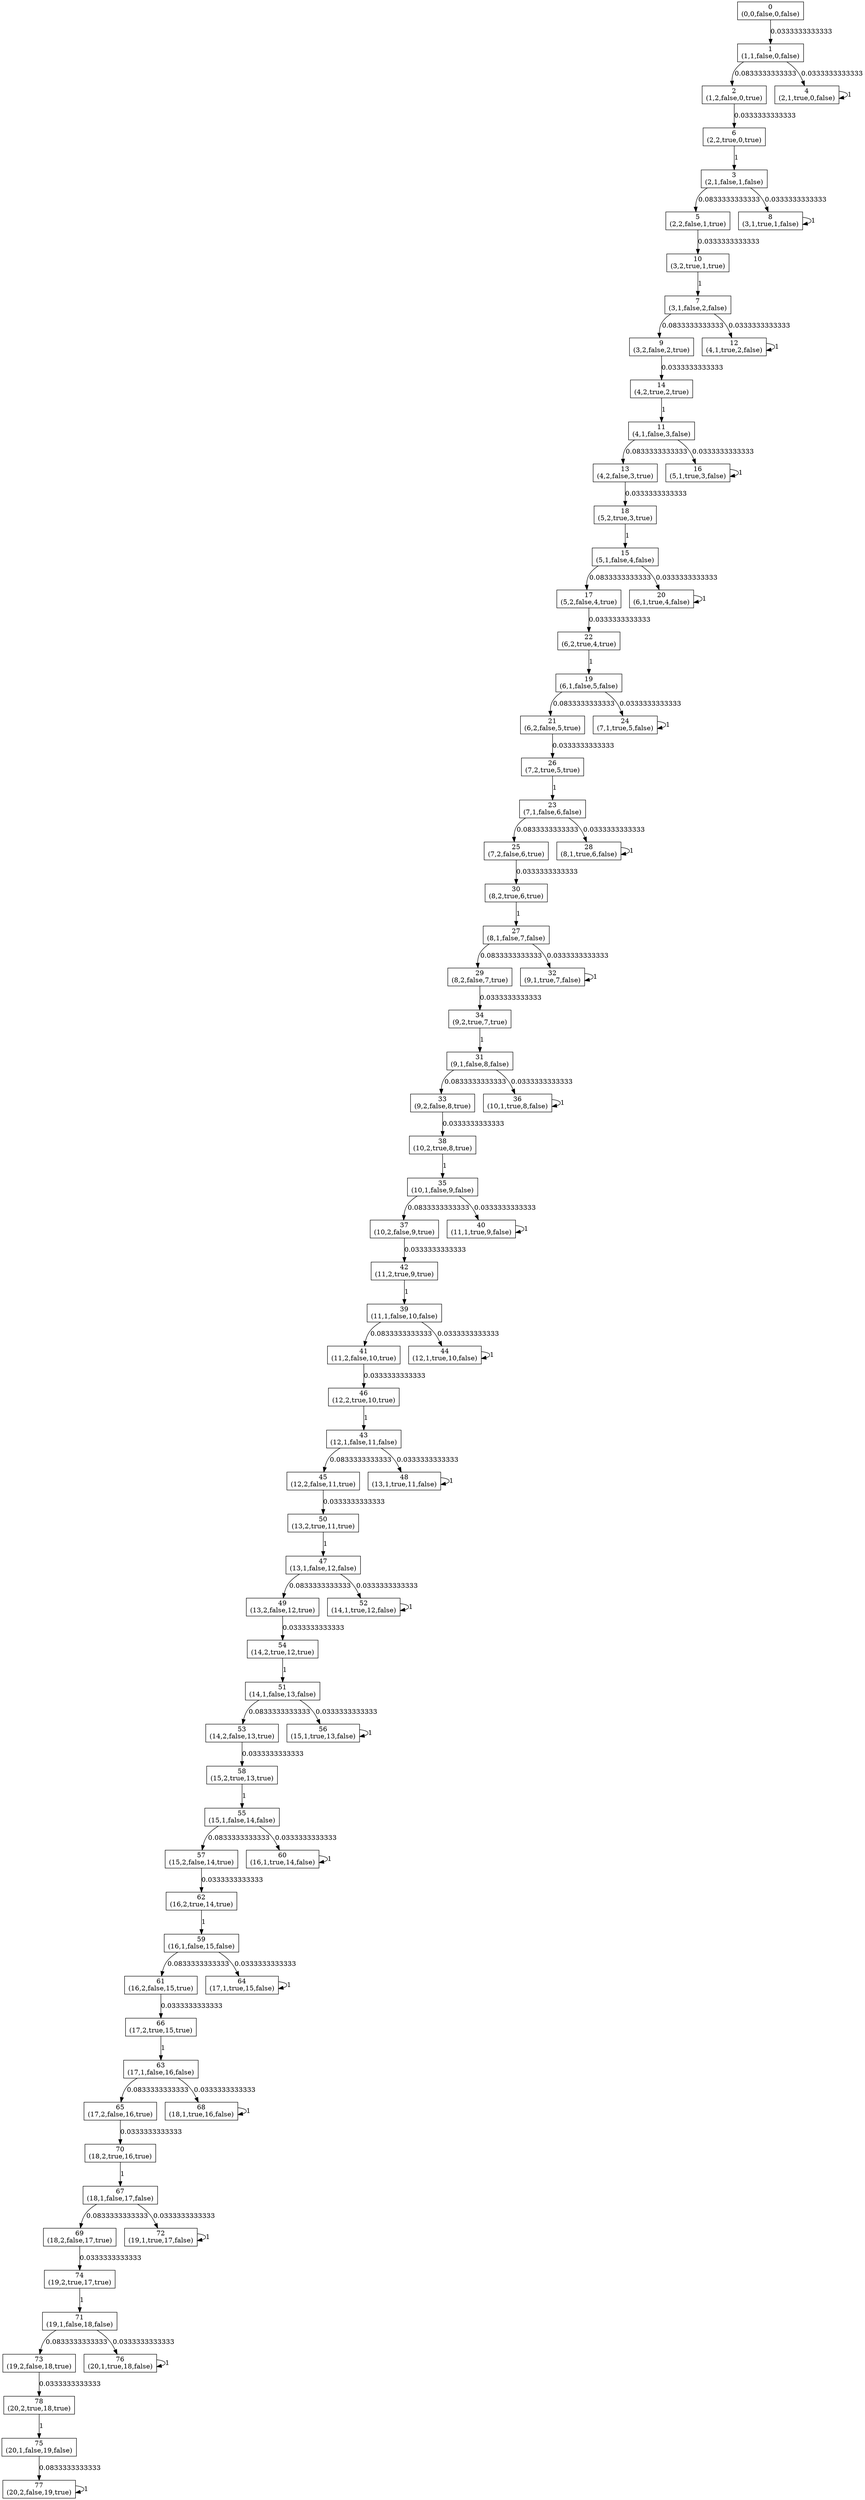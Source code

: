 digraph R {
node [shape=box];
0 -> 1 [ label="0.0333333333333" ];
1 -> 2 [ label="0.0833333333333" ];
1 -> 4 [ label="0.0333333333333" ];
2 -> 6 [ label="0.0333333333333" ];
3 -> 5 [ label="0.0833333333333" ];
3 -> 8 [ label="0.0333333333333" ];
4 -> 4 [ label="1" ];
5 -> 10 [ label="0.0333333333333" ];
6 -> 3 [ label="1" ];
7 -> 9 [ label="0.0833333333333" ];
7 -> 12 [ label="0.0333333333333" ];
8 -> 8 [ label="1" ];
9 -> 14 [ label="0.0333333333333" ];
10 -> 7 [ label="1" ];
11 -> 13 [ label="0.0833333333333" ];
11 -> 16 [ label="0.0333333333333" ];
12 -> 12 [ label="1" ];
13 -> 18 [ label="0.0333333333333" ];
14 -> 11 [ label="1" ];
15 -> 17 [ label="0.0833333333333" ];
15 -> 20 [ label="0.0333333333333" ];
16 -> 16 [ label="1" ];
17 -> 22 [ label="0.0333333333333" ];
18 -> 15 [ label="1" ];
19 -> 21 [ label="0.0833333333333" ];
19 -> 24 [ label="0.0333333333333" ];
20 -> 20 [ label="1" ];
21 -> 26 [ label="0.0333333333333" ];
22 -> 19 [ label="1" ];
23 -> 25 [ label="0.0833333333333" ];
23 -> 28 [ label="0.0333333333333" ];
24 -> 24 [ label="1" ];
25 -> 30 [ label="0.0333333333333" ];
26 -> 23 [ label="1" ];
27 -> 29 [ label="0.0833333333333" ];
27 -> 32 [ label="0.0333333333333" ];
28 -> 28 [ label="1" ];
29 -> 34 [ label="0.0333333333333" ];
30 -> 27 [ label="1" ];
31 -> 33 [ label="0.0833333333333" ];
31 -> 36 [ label="0.0333333333333" ];
32 -> 32 [ label="1" ];
33 -> 38 [ label="0.0333333333333" ];
34 -> 31 [ label="1" ];
35 -> 37 [ label="0.0833333333333" ];
35 -> 40 [ label="0.0333333333333" ];
36 -> 36 [ label="1" ];
37 -> 42 [ label="0.0333333333333" ];
38 -> 35 [ label="1" ];
39 -> 41 [ label="0.0833333333333" ];
39 -> 44 [ label="0.0333333333333" ];
40 -> 40 [ label="1" ];
41 -> 46 [ label="0.0333333333333" ];
42 -> 39 [ label="1" ];
43 -> 45 [ label="0.0833333333333" ];
43 -> 48 [ label="0.0333333333333" ];
44 -> 44 [ label="1" ];
45 -> 50 [ label="0.0333333333333" ];
46 -> 43 [ label="1" ];
47 -> 49 [ label="0.0833333333333" ];
47 -> 52 [ label="0.0333333333333" ];
48 -> 48 [ label="1" ];
49 -> 54 [ label="0.0333333333333" ];
50 -> 47 [ label="1" ];
51 -> 53 [ label="0.0833333333333" ];
51 -> 56 [ label="0.0333333333333" ];
52 -> 52 [ label="1" ];
53 -> 58 [ label="0.0333333333333" ];
54 -> 51 [ label="1" ];
55 -> 57 [ label="0.0833333333333" ];
55 -> 60 [ label="0.0333333333333" ];
56 -> 56 [ label="1" ];
57 -> 62 [ label="0.0333333333333" ];
58 -> 55 [ label="1" ];
59 -> 61 [ label="0.0833333333333" ];
59 -> 64 [ label="0.0333333333333" ];
60 -> 60 [ label="1" ];
61 -> 66 [ label="0.0333333333333" ];
62 -> 59 [ label="1" ];
63 -> 65 [ label="0.0833333333333" ];
63 -> 68 [ label="0.0333333333333" ];
64 -> 64 [ label="1" ];
65 -> 70 [ label="0.0333333333333" ];
66 -> 63 [ label="1" ];
67 -> 69 [ label="0.0833333333333" ];
67 -> 72 [ label="0.0333333333333" ];
68 -> 68 [ label="1" ];
69 -> 74 [ label="0.0333333333333" ];
70 -> 67 [ label="1" ];
71 -> 73 [ label="0.0833333333333" ];
71 -> 76 [ label="0.0333333333333" ];
72 -> 72 [ label="1" ];
73 -> 78 [ label="0.0333333333333" ];
74 -> 71 [ label="1" ];
75 -> 77 [ label="0.0833333333333" ];
76 -> 76 [ label="1" ];
77 -> 77 [ label="1" ];
78 -> 75 [ label="1" ];
0 [label="0\n(0,0,false,0,false)"];
1 [label="1\n(1,1,false,0,false)"];
2 [label="2\n(1,2,false,0,true)"];
3 [label="3\n(2,1,false,1,false)"];
4 [label="4\n(2,1,true,0,false)"];
5 [label="5\n(2,2,false,1,true)"];
6 [label="6\n(2,2,true,0,true)"];
7 [label="7\n(3,1,false,2,false)"];
8 [label="8\n(3,1,true,1,false)"];
9 [label="9\n(3,2,false,2,true)"];
10 [label="10\n(3,2,true,1,true)"];
11 [label="11\n(4,1,false,3,false)"];
12 [label="12\n(4,1,true,2,false)"];
13 [label="13\n(4,2,false,3,true)"];
14 [label="14\n(4,2,true,2,true)"];
15 [label="15\n(5,1,false,4,false)"];
16 [label="16\n(5,1,true,3,false)"];
17 [label="17\n(5,2,false,4,true)"];
18 [label="18\n(5,2,true,3,true)"];
19 [label="19\n(6,1,false,5,false)"];
20 [label="20\n(6,1,true,4,false)"];
21 [label="21\n(6,2,false,5,true)"];
22 [label="22\n(6,2,true,4,true)"];
23 [label="23\n(7,1,false,6,false)"];
24 [label="24\n(7,1,true,5,false)"];
25 [label="25\n(7,2,false,6,true)"];
26 [label="26\n(7,2,true,5,true)"];
27 [label="27\n(8,1,false,7,false)"];
28 [label="28\n(8,1,true,6,false)"];
29 [label="29\n(8,2,false,7,true)"];
30 [label="30\n(8,2,true,6,true)"];
31 [label="31\n(9,1,false,8,false)"];
32 [label="32\n(9,1,true,7,false)"];
33 [label="33\n(9,2,false,8,true)"];
34 [label="34\n(9,2,true,7,true)"];
35 [label="35\n(10,1,false,9,false)"];
36 [label="36\n(10,1,true,8,false)"];
37 [label="37\n(10,2,false,9,true)"];
38 [label="38\n(10,2,true,8,true)"];
39 [label="39\n(11,1,false,10,false)"];
40 [label="40\n(11,1,true,9,false)"];
41 [label="41\n(11,2,false,10,true)"];
42 [label="42\n(11,2,true,9,true)"];
43 [label="43\n(12,1,false,11,false)"];
44 [label="44\n(12,1,true,10,false)"];
45 [label="45\n(12,2,false,11,true)"];
46 [label="46\n(12,2,true,10,true)"];
47 [label="47\n(13,1,false,12,false)"];
48 [label="48\n(13,1,true,11,false)"];
49 [label="49\n(13,2,false,12,true)"];
50 [label="50\n(13,2,true,11,true)"];
51 [label="51\n(14,1,false,13,false)"];
52 [label="52\n(14,1,true,12,false)"];
53 [label="53\n(14,2,false,13,true)"];
54 [label="54\n(14,2,true,12,true)"];
55 [label="55\n(15,1,false,14,false)"];
56 [label="56\n(15,1,true,13,false)"];
57 [label="57\n(15,2,false,14,true)"];
58 [label="58\n(15,2,true,13,true)"];
59 [label="59\n(16,1,false,15,false)"];
60 [label="60\n(16,1,true,14,false)"];
61 [label="61\n(16,2,false,15,true)"];
62 [label="62\n(16,2,true,14,true)"];
63 [label="63\n(17,1,false,16,false)"];
64 [label="64\n(17,1,true,15,false)"];
65 [label="65\n(17,2,false,16,true)"];
66 [label="66\n(17,2,true,15,true)"];
67 [label="67\n(18,1,false,17,false)"];
68 [label="68\n(18,1,true,16,false)"];
69 [label="69\n(18,2,false,17,true)"];
70 [label="70\n(18,2,true,16,true)"];
71 [label="71\n(19,1,false,18,false)"];
72 [label="72\n(19,1,true,17,false)"];
73 [label="73\n(19,2,false,18,true)"];
74 [label="74\n(19,2,true,17,true)"];
75 [label="75\n(20,1,false,19,false)"];
76 [label="76\n(20,1,true,18,false)"];
77 [label="77\n(20,2,false,19,true)"];
78 [label="78\n(20,2,true,18,true)"];
}
